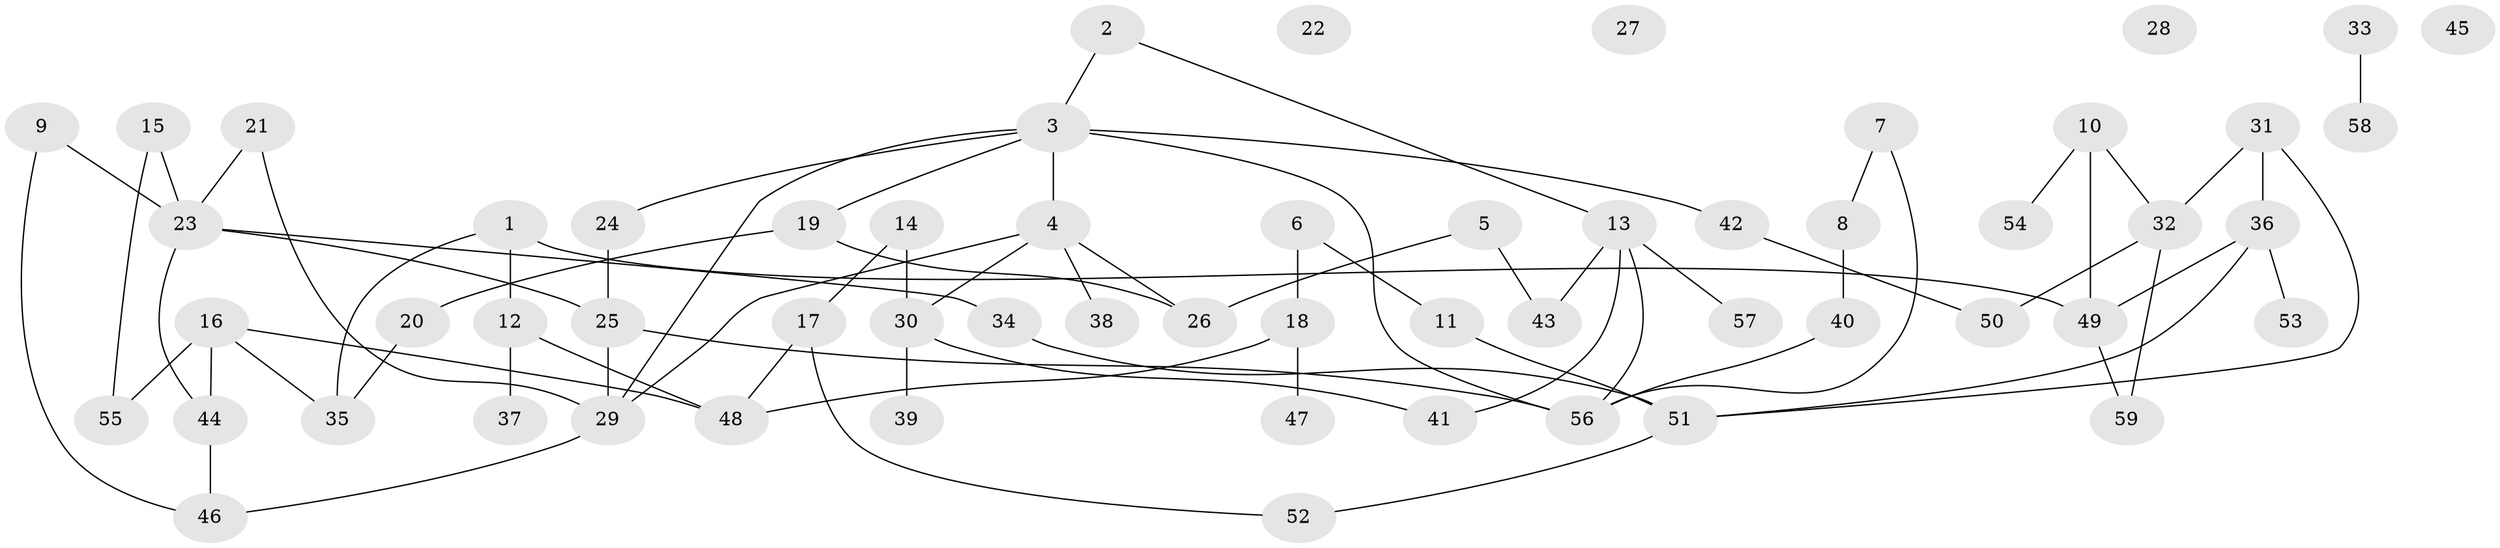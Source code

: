 // coarse degree distribution, {2: 0.3684210526315789, 6: 0.10526315789473684, 4: 0.10526315789473684, 3: 0.3157894736842105, 5: 0.10526315789473684}
// Generated by graph-tools (version 1.1) at 2025/47/03/04/25 22:47:58]
// undirected, 59 vertices, 75 edges
graph export_dot {
  node [color=gray90,style=filled];
  1;
  2;
  3;
  4;
  5;
  6;
  7;
  8;
  9;
  10;
  11;
  12;
  13;
  14;
  15;
  16;
  17;
  18;
  19;
  20;
  21;
  22;
  23;
  24;
  25;
  26;
  27;
  28;
  29;
  30;
  31;
  32;
  33;
  34;
  35;
  36;
  37;
  38;
  39;
  40;
  41;
  42;
  43;
  44;
  45;
  46;
  47;
  48;
  49;
  50;
  51;
  52;
  53;
  54;
  55;
  56;
  57;
  58;
  59;
  1 -- 12;
  1 -- 35;
  1 -- 49;
  2 -- 3;
  2 -- 13;
  3 -- 4;
  3 -- 19;
  3 -- 24;
  3 -- 29;
  3 -- 42;
  3 -- 56;
  4 -- 26;
  4 -- 29;
  4 -- 30;
  4 -- 38;
  5 -- 26;
  5 -- 43;
  6 -- 11;
  6 -- 18;
  7 -- 8;
  7 -- 56;
  8 -- 40;
  9 -- 23;
  9 -- 46;
  10 -- 32;
  10 -- 49;
  10 -- 54;
  11 -- 51;
  12 -- 37;
  12 -- 48;
  13 -- 41;
  13 -- 43;
  13 -- 56;
  13 -- 57;
  14 -- 17;
  14 -- 30;
  15 -- 23;
  15 -- 55;
  16 -- 35;
  16 -- 44;
  16 -- 48;
  16 -- 55;
  17 -- 48;
  17 -- 52;
  18 -- 47;
  18 -- 48;
  19 -- 20;
  19 -- 26;
  20 -- 35;
  21 -- 23;
  21 -- 29;
  23 -- 25;
  23 -- 34;
  23 -- 44;
  24 -- 25;
  25 -- 29;
  25 -- 56;
  29 -- 46;
  30 -- 39;
  30 -- 41;
  31 -- 32;
  31 -- 36;
  31 -- 51;
  32 -- 50;
  32 -- 59;
  33 -- 58;
  34 -- 51;
  36 -- 49;
  36 -- 51;
  36 -- 53;
  40 -- 56;
  42 -- 50;
  44 -- 46;
  49 -- 59;
  51 -- 52;
}
